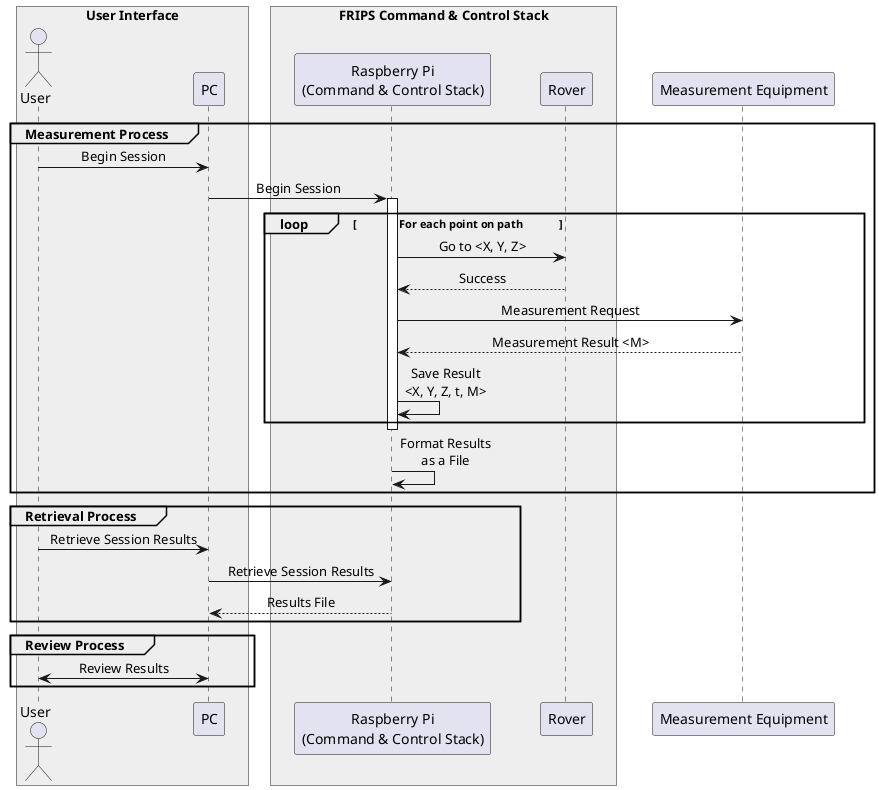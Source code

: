 @startuml

skinparam ParticipantPadding 20
skinparam BoxPadding 10
skinparam DefaultTextAlignment center
skinparam SequenceBoxBackgroundColor #eeeeee 

box "User Interface"
actor User
participant PC
end box

box "FRIPS Command & Control Stack"
participant "Raspberry Pi\n(Command & Control Stack)" as RPi
participant Rover
end box

participant "Measurement Equipment" as MeasEq

group Measurement Process

    User -> PC : Begin Session
    PC -> RPi : Begin Session

    activate RPi

    loop \t\tFor each point on path\t\t
        RPi -> Rover : Go to <X, Y, Z>
        RPi <-- Rover : Success

        RPi -> MeasEq : Measurement Request
        RPi <-- MeasEq :  Measurement Result <M>
        RPi -> RPi : Save Result\n<X, Y, Z, t, M>
    end

    deactivate RPi

    RPi -> RPi : Format Results\nas a File

end

group Retrieval Process

    User -> PC : Retrieve Session Results
    PC -> RPi : Retrieve Session Results

    RPi --> PC : Results File

end

group Review Process

    PC <-> User : Review Results

end

@enduml